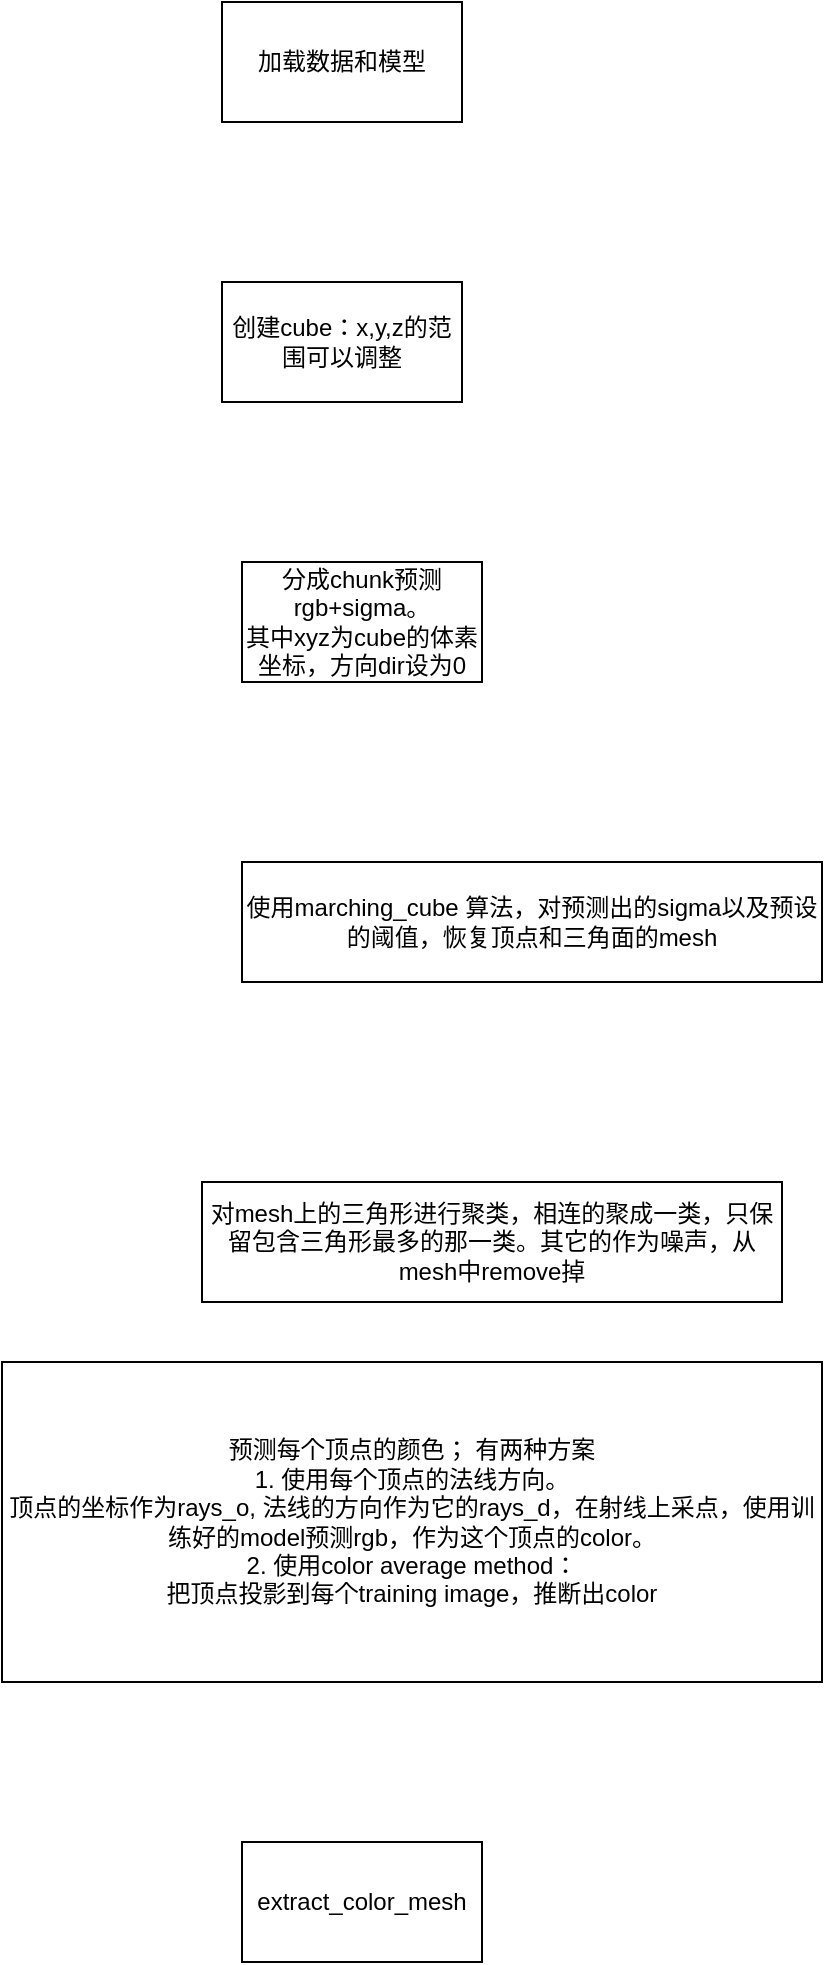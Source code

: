 <mxfile>
    <diagram id="RVRiT8v2cTKOj0IkYbwC" name="Page-1">
        <mxGraphModel dx="642" dy="1123" grid="1" gridSize="10" guides="1" tooltips="1" connect="1" arrows="1" fold="1" page="1" pageScale="1" pageWidth="827" pageHeight="1169" math="0" shadow="0">
            <root>
                <mxCell id="0"/>
                <mxCell id="1" parent="0"/>
                <mxCell id="2" value="加载数据和模型" style="rounded=0;whiteSpace=wrap;html=1;" vertex="1" parent="1">
                    <mxGeometry x="260" y="220" width="120" height="60" as="geometry"/>
                </mxCell>
                <mxCell id="3" value="创建cube：x,y,z的范围可以调整" style="rounded=0;whiteSpace=wrap;html=1;" vertex="1" parent="1">
                    <mxGeometry x="260" y="360" width="120" height="60" as="geometry"/>
                </mxCell>
                <mxCell id="4" value="分成chunk预测rgb+sigma。&lt;br&gt;其中xyz为cube的体素坐标，方向dir设为0" style="rounded=0;whiteSpace=wrap;html=1;" vertex="1" parent="1">
                    <mxGeometry x="270" y="500" width="120" height="60" as="geometry"/>
                </mxCell>
                <mxCell id="5" value="使用marching_cube 算法，对预测出的sigma以及预设的阈值，恢复顶点和三角面的mesh" style="rounded=0;whiteSpace=wrap;html=1;" vertex="1" parent="1">
                    <mxGeometry x="270" y="650" width="290" height="60" as="geometry"/>
                </mxCell>
                <mxCell id="6" value="extract_color_mesh" style="rounded=0;whiteSpace=wrap;html=1;" vertex="1" parent="1">
                    <mxGeometry x="270" y="1140" width="120" height="60" as="geometry"/>
                </mxCell>
                <mxCell id="7" value="对mesh上的三角形进行聚类，相连的聚成一类，只保留包含三角形最多的那一类。其它的作为噪声，从mesh中remove掉" style="rounded=0;whiteSpace=wrap;html=1;" vertex="1" parent="1">
                    <mxGeometry x="250" y="810" width="290" height="60" as="geometry"/>
                </mxCell>
                <mxCell id="8" value="预测每个顶点的颜色； 有两种方案&lt;br&gt;1. 使用每个顶点的法线方向。&lt;br&gt;顶点的坐标作为rays_o, 法线的方向作为它的rays_d，在射线上采点，使用训练好的model预测rgb，作为这个顶点的color。&lt;br&gt;2. 使用color average method：&lt;br&gt;把顶点投影到每个training image，推断出color" style="rounded=0;whiteSpace=wrap;html=1;" vertex="1" parent="1">
                    <mxGeometry x="150" y="900" width="410" height="160" as="geometry"/>
                </mxCell>
            </root>
        </mxGraphModel>
    </diagram>
</mxfile>